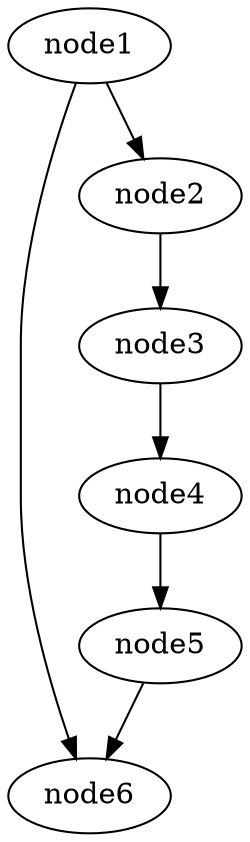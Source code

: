 digraph parallel1x4 {
name=parallel1x4
node1 -> node6
node1 -> node2 -> node3 ->node4 -> node5 -> node6
}
